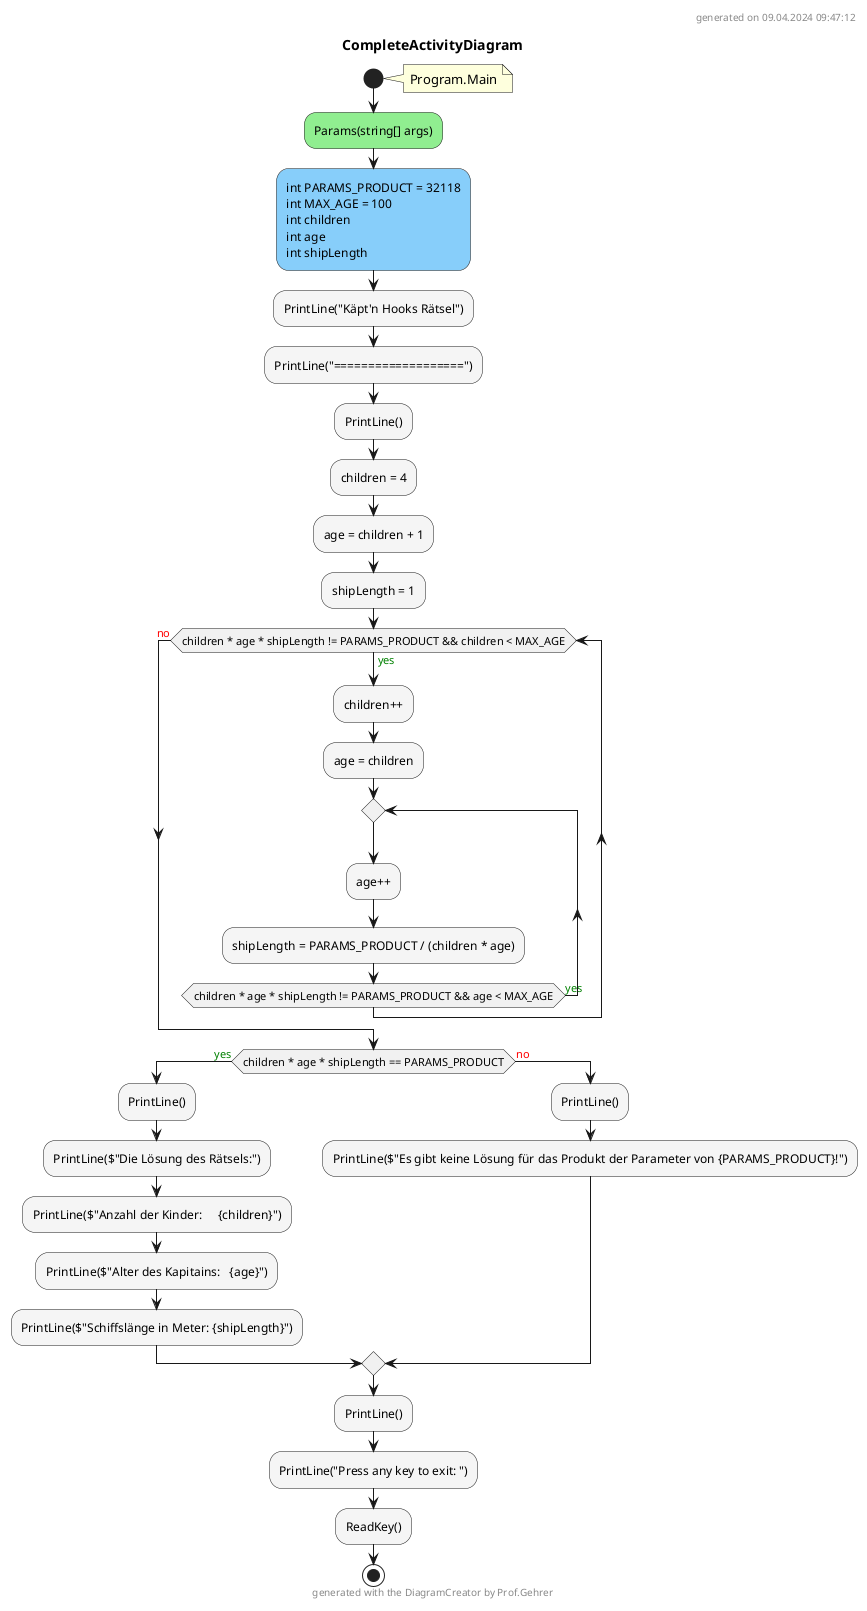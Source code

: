 @startuml CompleteActivityDiagram
header
generated on 09.04.2024 09:47:12
end header
title CompleteActivityDiagram
start
note right:  Program.Main
#LightGreen:Params(string[] args);
#LightSkyBlue:int PARAMS_PRODUCT = 32118\nint MAX_AGE = 100\nint children\nint age\nint shipLength;
#WhiteSmoke:PrintLine("Käpt'n Hooks Rätsel");
#WhiteSmoke:PrintLine("===================");
#WhiteSmoke:PrintLine();
#WhiteSmoke:children = 4;
#WhiteSmoke:age = children + 1;
#WhiteSmoke:shipLength = 1;
while (children * age * shipLength != PARAMS_PRODUCT && children < MAX_AGE) is (<color:green>yes)
        #WhiteSmoke:children++;
        #WhiteSmoke:age = children;
        repeat
                #WhiteSmoke:age++;
                #WhiteSmoke:shipLength = PARAMS_PRODUCT / (children * age);
        repeat while (children * age * shipLength != PARAMS_PRODUCT && age < MAX_AGE) is (<color:green>yes)
endwhile (<color:red>no)
if (children * age * shipLength == PARAMS_PRODUCT) then (<color:green>yes)
        #WhiteSmoke:PrintLine();
        #WhiteSmoke:PrintLine($"Die Lösung des Rätsels:");
        #WhiteSmoke:PrintLine($"Anzahl der Kinder:     {children}");
        #WhiteSmoke:PrintLine($"Alter des Kapitains:   {age}");
        #WhiteSmoke:PrintLine($"Schiffslänge in Meter: {shipLength}");
    else (<color:red>no)
            #WhiteSmoke:PrintLine();
            #WhiteSmoke:PrintLine($"Es gibt keine Lösung für das Produkt der Parameter von {PARAMS_PRODUCT}!");
endif
#WhiteSmoke:PrintLine();
#WhiteSmoke:PrintLine("Press any key to exit: ");
#WhiteSmoke:ReadKey();
stop
footer
generated with the DiagramCreator by Prof.Gehrer
end footer
@enduml

